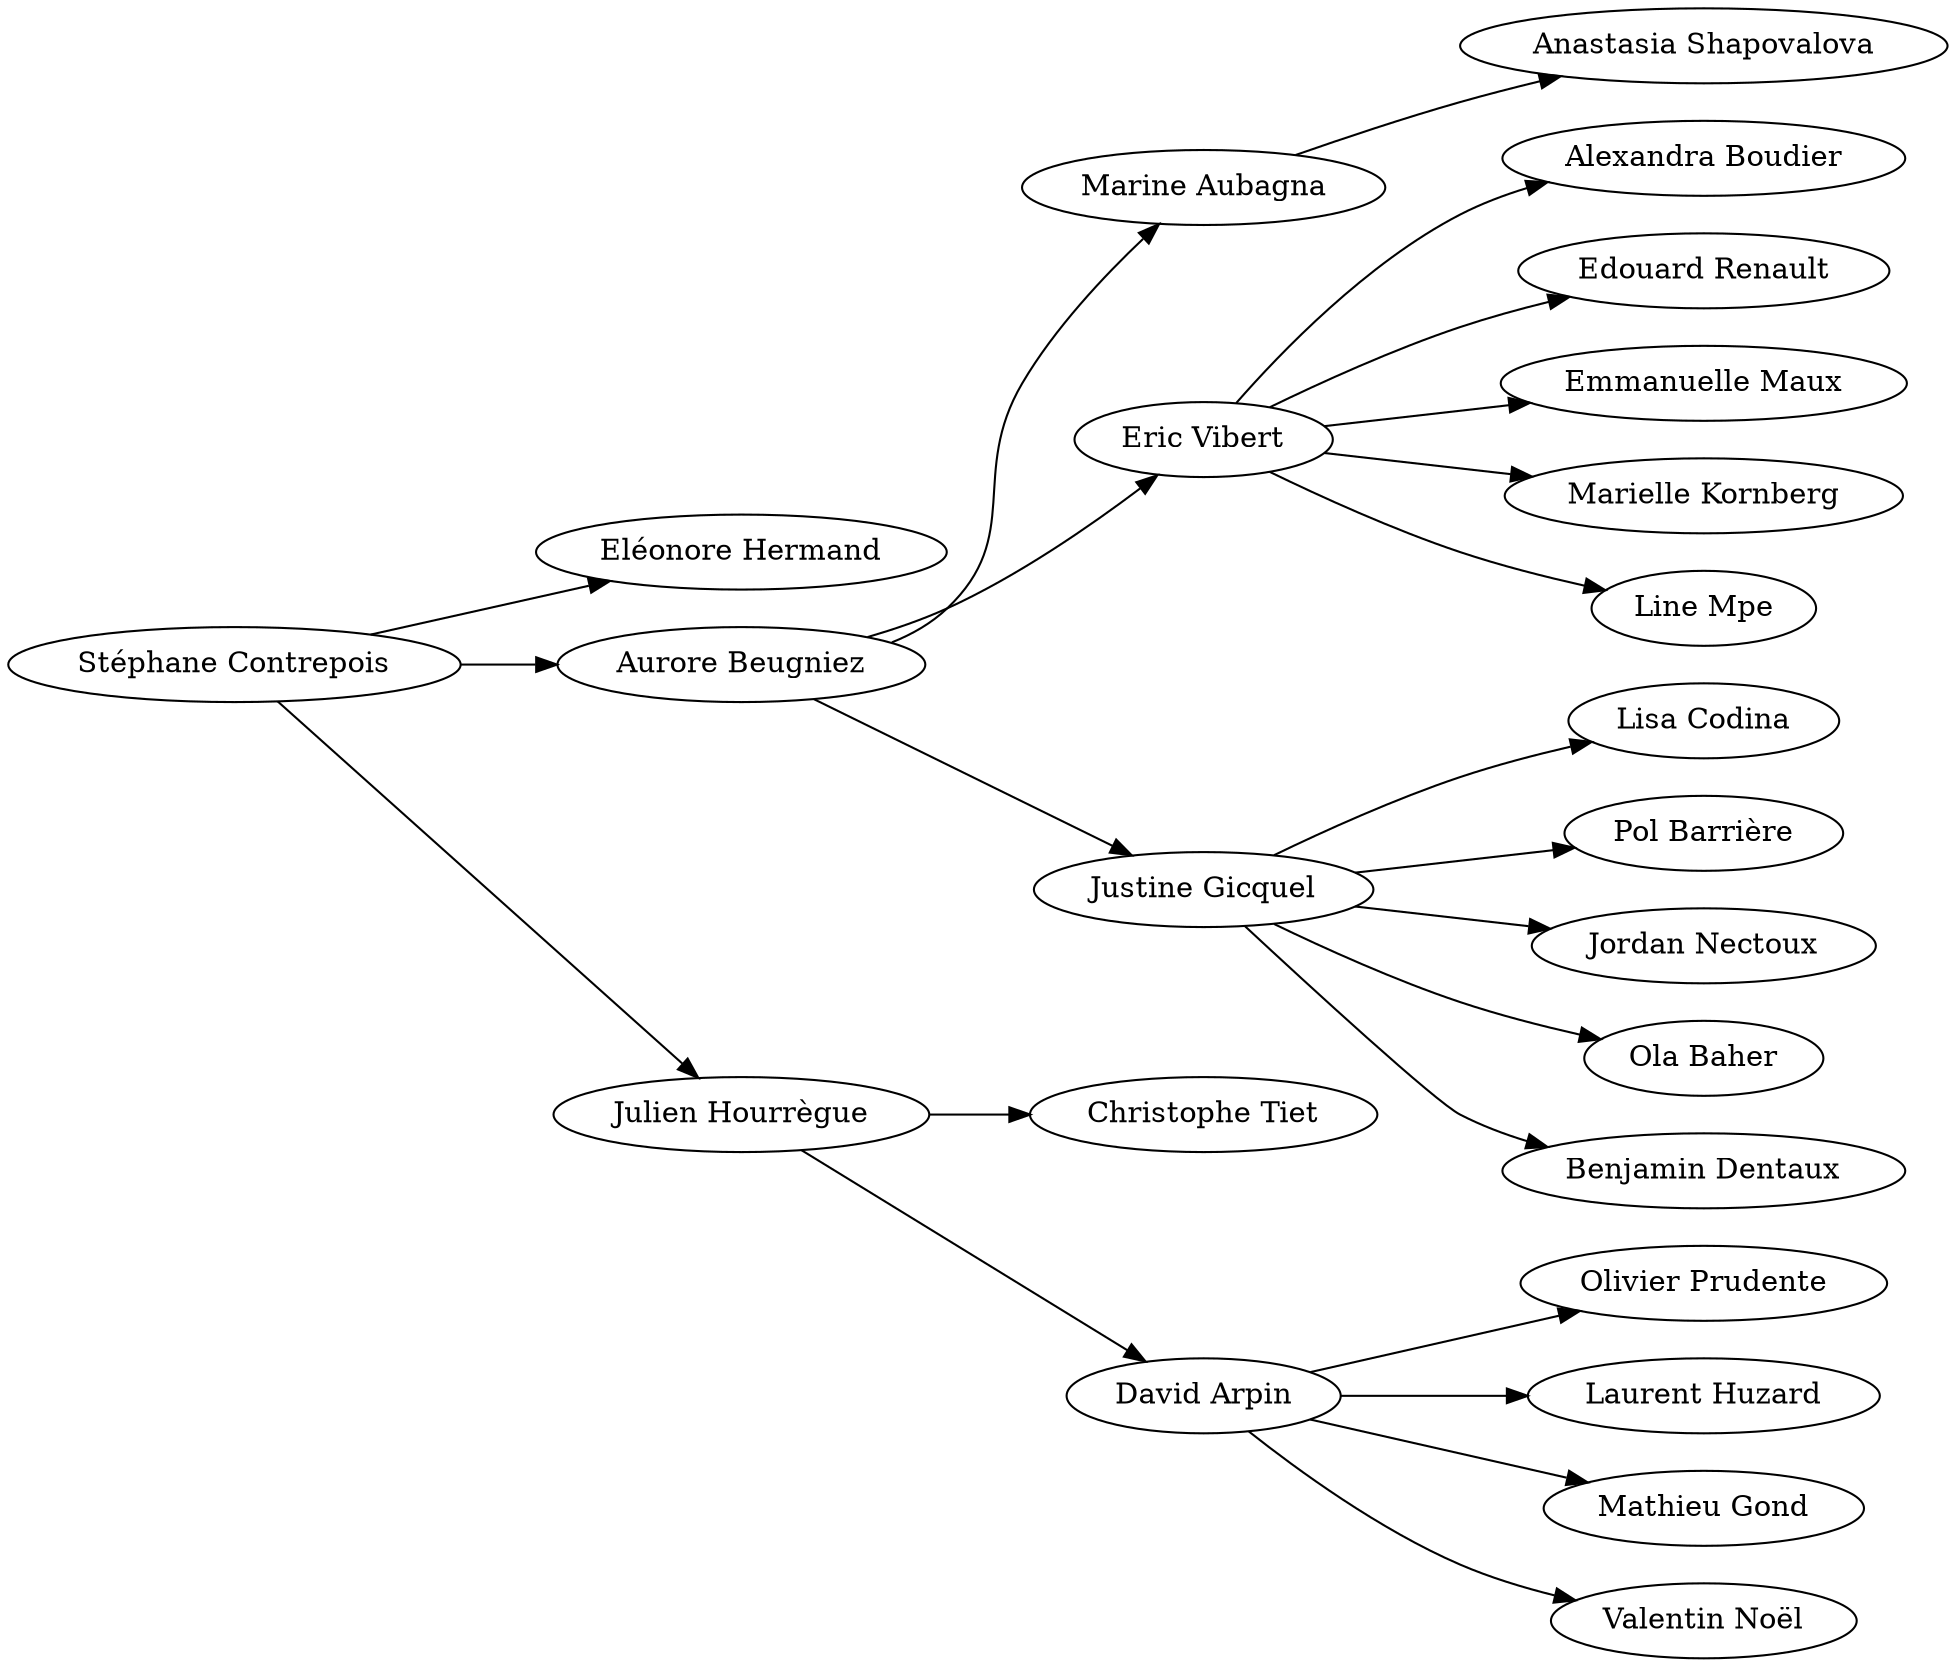 digraph {
    graph [overlap=scale , splines=true , rankdir=LR];
    "Stéphane Contrepois" -> { "Eléonore Hermand" "Aurore Beugniez" "Julien Hourrègue" };
    "Aurore Beugniez" -> { "Marine Aubagna" "Eric Vibert" "Justine Gicquel" };
    "Marine Aubagna" -> { "Anastasia Shapovalova" };
    "Eric Vibert" -> { "Alexandra Boudier" "Edouard Renault" "Emmanuelle Maux" "Marielle Kornberg" "Line Mpe" };
    "Justine Gicquel" -> { "Lisa Codina" "Pol Barrière" "Jordan Nectoux" "Ola Baher" "Benjamin Dentaux" };
    "Julien Hourrègue" -> { "Christophe Tiet" "David Arpin" };
    "David Arpin" -> { "Olivier Prudente" "Laurent Huzard" "Mathieu Gond" "Valentin Noël" };
}